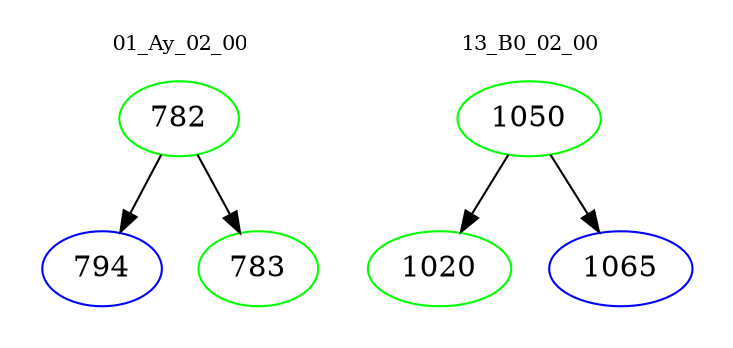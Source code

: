digraph{
subgraph cluster_0 {
color = white
label = "01_Ay_02_00";
fontsize=10;
T0_782 [label="782", color="green"]
T0_782 -> T0_794 [color="black"]
T0_794 [label="794", color="blue"]
T0_782 -> T0_783 [color="black"]
T0_783 [label="783", color="green"]
}
subgraph cluster_1 {
color = white
label = "13_B0_02_00";
fontsize=10;
T1_1050 [label="1050", color="green"]
T1_1050 -> T1_1020 [color="black"]
T1_1020 [label="1020", color="green"]
T1_1050 -> T1_1065 [color="black"]
T1_1065 [label="1065", color="blue"]
}
}
